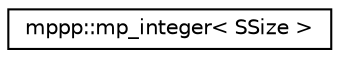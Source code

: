 digraph "Graphical Class Hierarchy"
{
  edge [fontname="Helvetica",fontsize="10",labelfontname="Helvetica",labelfontsize="10"];
  node [fontname="Helvetica",fontsize="10",shape=record];
  rankdir="LR";
  Node0 [label="mppp::mp_integer\< SSize \>",height=0.2,width=0.4,color="black", fillcolor="white", style="filled",URL="$classmppp_1_1mp__integer.html",tooltip="Multiprecision integer class. "];
}

